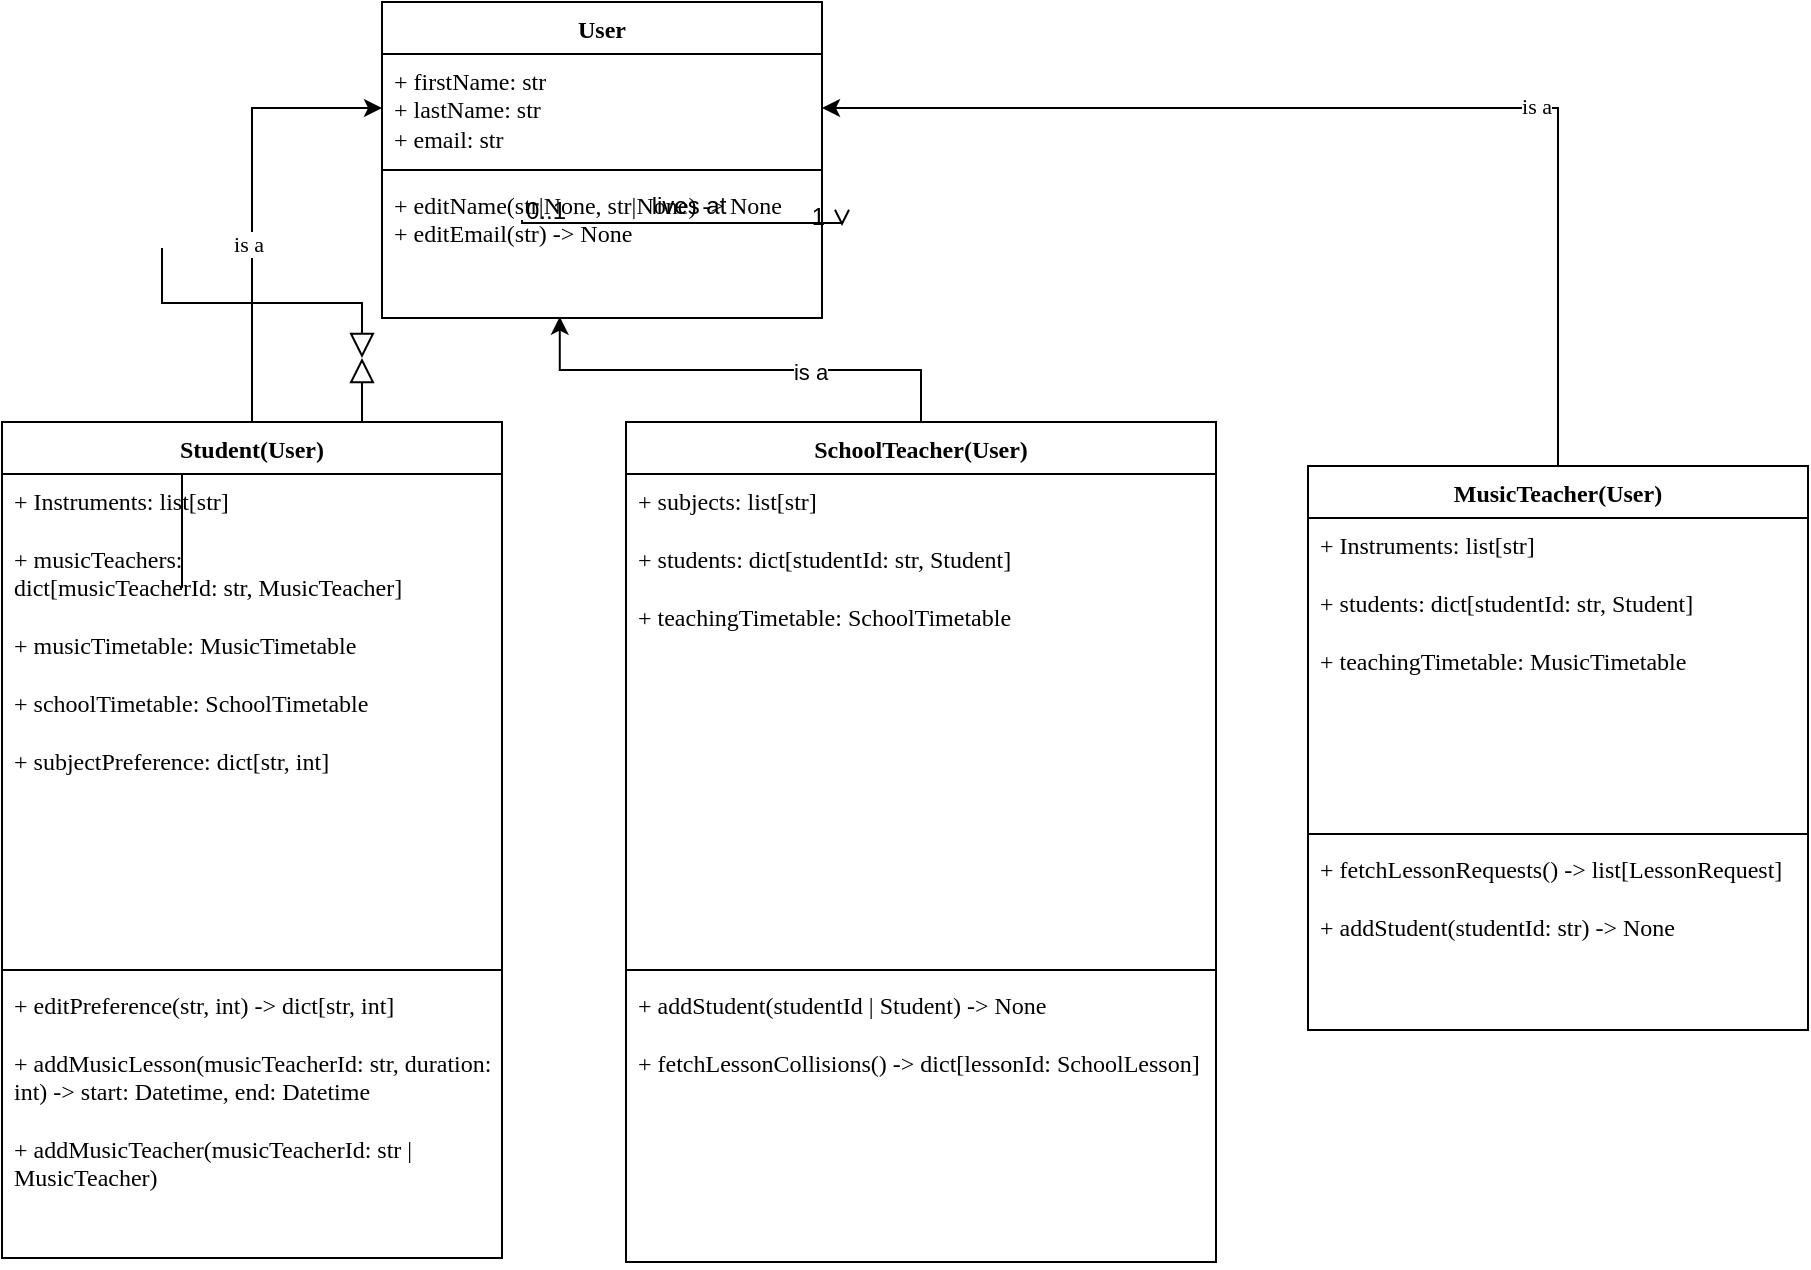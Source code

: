 <mxfile version="26.0.6">
  <diagram id="C5RBs43oDa-KdzZeNtuy" name="Page-1">
    <mxGraphModel dx="1195" dy="713" grid="0" gridSize="10" guides="0" tooltips="1" connect="1" arrows="1" fold="1" page="0" pageScale="1" pageWidth="827" pageHeight="1169" math="0" shadow="0">
      <root>
        <mxCell id="WIyWlLk6GJQsqaUBKTNV-0" />
        <mxCell id="WIyWlLk6GJQsqaUBKTNV-1" parent="WIyWlLk6GJQsqaUBKTNV-0" />
        <mxCell id="zkfFHV4jXpPFQw0GAbJ--12" value="" style="endArrow=block;endSize=10;endFill=0;shadow=0;strokeWidth=1;rounded=0;curved=0;edgeStyle=elbowEdgeStyle;elbow=vertical;" parent="WIyWlLk6GJQsqaUBKTNV-1" source="zkfFHV4jXpPFQw0GAbJ--6" edge="1">
          <mxGeometry width="160" relative="1" as="geometry">
            <mxPoint x="200" y="203" as="sourcePoint" />
            <mxPoint x="300" y="258" as="targetPoint" />
          </mxGeometry>
        </mxCell>
        <mxCell id="zkfFHV4jXpPFQw0GAbJ--16" value="" style="endArrow=block;endSize=10;endFill=0;shadow=0;strokeWidth=1;rounded=0;curved=0;edgeStyle=elbowEdgeStyle;elbow=vertical;" parent="WIyWlLk6GJQsqaUBKTNV-1" source="zkfFHV4jXpPFQw0GAbJ--13" edge="1">
          <mxGeometry width="160" relative="1" as="geometry">
            <mxPoint x="210" y="373" as="sourcePoint" />
            <mxPoint x="300" y="258" as="targetPoint" />
          </mxGeometry>
        </mxCell>
        <mxCell id="zkfFHV4jXpPFQw0GAbJ--26" value="" style="endArrow=open;shadow=0;strokeWidth=1;rounded=0;curved=0;endFill=1;edgeStyle=elbowEdgeStyle;elbow=vertical;" parent="WIyWlLk6GJQsqaUBKTNV-1" target="zkfFHV4jXpPFQw0GAbJ--17" edge="1">
          <mxGeometry x="0.5" y="41" relative="1" as="geometry">
            <mxPoint x="380" y="189" as="sourcePoint" />
            <mxPoint x="540" y="192" as="targetPoint" />
            <mxPoint x="-40" y="32" as="offset" />
          </mxGeometry>
        </mxCell>
        <mxCell id="zkfFHV4jXpPFQw0GAbJ--27" value="0..1" style="resizable=0;align=left;verticalAlign=bottom;labelBackgroundColor=none;fontSize=12;" parent="zkfFHV4jXpPFQw0GAbJ--26" connectable="0" vertex="1">
          <mxGeometry x="-1" relative="1" as="geometry">
            <mxPoint y="4" as="offset" />
          </mxGeometry>
        </mxCell>
        <mxCell id="zkfFHV4jXpPFQw0GAbJ--28" value="1" style="resizable=0;align=right;verticalAlign=bottom;labelBackgroundColor=none;fontSize=12;" parent="zkfFHV4jXpPFQw0GAbJ--26" connectable="0" vertex="1">
          <mxGeometry x="1" relative="1" as="geometry">
            <mxPoint x="-7" y="4" as="offset" />
          </mxGeometry>
        </mxCell>
        <mxCell id="zkfFHV4jXpPFQw0GAbJ--29" value="lives at" style="text;html=1;resizable=0;points=[];;align=center;verticalAlign=middle;labelBackgroundColor=none;rounded=0;shadow=0;strokeWidth=1;fontSize=12;" parent="zkfFHV4jXpPFQw0GAbJ--26" vertex="1" connectable="0">
          <mxGeometry x="0.5" y="49" relative="1" as="geometry">
            <mxPoint x="-38" y="40" as="offset" />
          </mxGeometry>
        </mxCell>
        <mxCell id="nZbwRCZauXKuM4vyhFuO-7" value="User" style="swimlane;fontStyle=1;align=center;verticalAlign=top;childLayout=stackLayout;horizontal=1;startSize=26;horizontalStack=0;resizeParent=1;resizeParentMax=0;resizeLast=0;collapsible=1;marginBottom=0;whiteSpace=wrap;html=1;fontFamily=Lucida Console;" vertex="1" parent="WIyWlLk6GJQsqaUBKTNV-1">
          <mxGeometry x="310" y="80" width="220" height="158" as="geometry">
            <mxRectangle x="390" y="130" width="110" height="30" as="alternateBounds" />
          </mxGeometry>
        </mxCell>
        <mxCell id="nZbwRCZauXKuM4vyhFuO-8" value="&lt;div&gt;+ firstName: str&lt;/div&gt;&lt;div&gt;+ lastName: str&lt;/div&gt;&lt;div&gt;+ email: str&lt;/div&gt;&lt;div&gt;&lt;br&gt;&lt;/div&gt;" style="text;strokeColor=none;fillColor=none;align=left;verticalAlign=top;spacingLeft=4;spacingRight=4;overflow=hidden;rotatable=0;points=[[0,0.5],[1,0.5]];portConstraint=eastwest;whiteSpace=wrap;html=1;fontFamily=Lucida Console;" vertex="1" parent="nZbwRCZauXKuM4vyhFuO-7">
          <mxGeometry y="26" width="220" height="54" as="geometry" />
        </mxCell>
        <mxCell id="nZbwRCZauXKuM4vyhFuO-9" value="" style="line;strokeWidth=1;fillColor=none;align=left;verticalAlign=middle;spacingTop=-1;spacingLeft=3;spacingRight=3;rotatable=0;labelPosition=right;points=[];portConstraint=eastwest;strokeColor=inherit;fontFamily=Lucida Console;" vertex="1" parent="nZbwRCZauXKuM4vyhFuO-7">
          <mxGeometry y="80" width="220" height="8" as="geometry" />
        </mxCell>
        <mxCell id="nZbwRCZauXKuM4vyhFuO-10" value="&lt;div&gt;+ editName(str|None, str|None) -&amp;gt; None&lt;/div&gt;&lt;div&gt;+ editEmail(str) -&amp;gt; None&lt;/div&gt;" style="text;strokeColor=none;fillColor=none;align=left;verticalAlign=top;spacingLeft=4;spacingRight=4;overflow=hidden;rotatable=0;points=[[0,0.5],[1,0.5]];portConstraint=eastwest;whiteSpace=wrap;html=1;fontFamily=Lucida Console;" vertex="1" parent="nZbwRCZauXKuM4vyhFuO-7">
          <mxGeometry y="88" width="220" height="70" as="geometry" />
        </mxCell>
        <mxCell id="nZbwRCZauXKuM4vyhFuO-33" style="edgeStyle=orthogonalEdgeStyle;rounded=0;orthogonalLoop=1;jettySize=auto;html=1;entryX=1;entryY=0.5;entryDx=0;entryDy=0;fontFamily=Lucida Console;" edge="1" parent="WIyWlLk6GJQsqaUBKTNV-1" source="nZbwRCZauXKuM4vyhFuO-11" target="nZbwRCZauXKuM4vyhFuO-8">
          <mxGeometry relative="1" as="geometry" />
        </mxCell>
        <mxCell id="nZbwRCZauXKuM4vyhFuO-35" value="is a" style="edgeLabel;html=1;align=center;verticalAlign=middle;resizable=0;points=[];fontFamily=Lucida Console;" vertex="1" connectable="0" parent="nZbwRCZauXKuM4vyhFuO-33">
          <mxGeometry x="-0.304" y="-1" relative="1" as="geometry">
            <mxPoint as="offset" />
          </mxGeometry>
        </mxCell>
        <mxCell id="nZbwRCZauXKuM4vyhFuO-11" value="MusicTeacher(User)" style="swimlane;fontStyle=1;align=center;verticalAlign=top;childLayout=stackLayout;horizontal=1;startSize=26;horizontalStack=0;resizeParent=1;resizeParentMax=0;resizeLast=0;collapsible=1;marginBottom=0;whiteSpace=wrap;html=1;fontFamily=Lucida Console;" vertex="1" parent="WIyWlLk6GJQsqaUBKTNV-1">
          <mxGeometry x="773" y="312" width="250" height="282" as="geometry">
            <mxRectangle x="390" y="130" width="110" height="30" as="alternateBounds" />
          </mxGeometry>
        </mxCell>
        <mxCell id="nZbwRCZauXKuM4vyhFuO-12" value="&lt;div&gt;+ Instruments: list[str]&lt;/div&gt;&lt;div&gt;&lt;br&gt;&lt;/div&gt;&lt;div&gt;+ students: dict[studentId: str, Student] &lt;/div&gt;&lt;div&gt;&lt;br&gt;&lt;/div&gt;&lt;div&gt;+ teachingTimetable: MusicTimetable&lt;/div&gt;" style="text;strokeColor=none;fillColor=none;align=left;verticalAlign=top;spacingLeft=4;spacingRight=4;overflow=hidden;rotatable=0;points=[[0,0.5],[1,0.5]];portConstraint=eastwest;whiteSpace=wrap;html=1;fontFamily=Lucida Console;" vertex="1" parent="nZbwRCZauXKuM4vyhFuO-11">
          <mxGeometry y="26" width="250" height="154" as="geometry" />
        </mxCell>
        <mxCell id="nZbwRCZauXKuM4vyhFuO-13" value="" style="line;strokeWidth=1;fillColor=none;align=left;verticalAlign=middle;spacingTop=-1;spacingLeft=3;spacingRight=3;rotatable=0;labelPosition=right;points=[];portConstraint=eastwest;strokeColor=inherit;fontFamily=Lucida Console;" vertex="1" parent="nZbwRCZauXKuM4vyhFuO-11">
          <mxGeometry y="180" width="250" height="8" as="geometry" />
        </mxCell>
        <mxCell id="nZbwRCZauXKuM4vyhFuO-14" value="&lt;div&gt;+ fetchLessonRequests() -&amp;gt; list[LessonRequest]&lt;/div&gt;&lt;div&gt;&lt;br&gt;&lt;/div&gt;&lt;div&gt;+ addStudent(studentId: str) -&amp;gt; None&lt;/div&gt;&lt;div&gt;&lt;br&gt;&lt;/div&gt;" style="text;strokeColor=none;fillColor=none;align=left;verticalAlign=top;spacingLeft=4;spacingRight=4;overflow=hidden;rotatable=0;points=[[0,0.5],[1,0.5]];portConstraint=eastwest;whiteSpace=wrap;html=1;fontFamily=Lucida Console;" vertex="1" parent="nZbwRCZauXKuM4vyhFuO-11">
          <mxGeometry y="188" width="250" height="94" as="geometry" />
        </mxCell>
        <mxCell id="nZbwRCZauXKuM4vyhFuO-32" style="edgeStyle=orthogonalEdgeStyle;rounded=0;orthogonalLoop=1;jettySize=auto;html=1;fontFamily=Lucida Console;" edge="1" parent="WIyWlLk6GJQsqaUBKTNV-1" source="nZbwRCZauXKuM4vyhFuO-15" target="nZbwRCZauXKuM4vyhFuO-8">
          <mxGeometry relative="1" as="geometry" />
        </mxCell>
        <mxCell id="nZbwRCZauXKuM4vyhFuO-34" value="is a" style="edgeLabel;html=1;align=center;verticalAlign=middle;resizable=0;points=[];fontFamily=Lucida Console;" vertex="1" connectable="0" parent="nZbwRCZauXKuM4vyhFuO-32">
          <mxGeometry x="-0.198" y="2" relative="1" as="geometry">
            <mxPoint as="offset" />
          </mxGeometry>
        </mxCell>
        <mxCell id="nZbwRCZauXKuM4vyhFuO-15" value="Student(User)" style="swimlane;fontStyle=1;align=center;verticalAlign=top;childLayout=stackLayout;horizontal=1;startSize=26;horizontalStack=0;resizeParent=1;resizeParentMax=0;resizeLast=0;collapsible=1;marginBottom=0;whiteSpace=wrap;html=1;fontFamily=Lucida Console;" vertex="1" parent="WIyWlLk6GJQsqaUBKTNV-1">
          <mxGeometry x="120" y="290" width="250" height="418" as="geometry">
            <mxRectangle x="390" y="130" width="110" height="30" as="alternateBounds" />
          </mxGeometry>
        </mxCell>
        <mxCell id="nZbwRCZauXKuM4vyhFuO-16" value="&lt;div&gt;+ Instruments: list[str]&lt;br&gt;&lt;/div&gt;&lt;div&gt;&lt;br&gt;&lt;/div&gt;&lt;div&gt;+ musicTeachers:&lt;/div&gt;&lt;div&gt;dict[musicTeacherId: str, MusicTeacher]&lt;/div&gt;&lt;div&gt;&lt;br&gt;&lt;/div&gt;&lt;div&gt;+ musicTimetable: MusicTimetable&lt;br&gt;&lt;/div&gt;&lt;div&gt;&lt;br&gt;&lt;/div&gt;&lt;div&gt;+ schoolTimetable: SchoolTimetable&lt;/div&gt;&lt;div&gt;&lt;br&gt;&lt;/div&gt;&lt;div&gt;+ subjectPreference: dict[str, int]&lt;/div&gt;" style="text;strokeColor=none;fillColor=none;align=left;verticalAlign=top;spacingLeft=4;spacingRight=4;overflow=hidden;rotatable=0;points=[[0,0.5],[1,0.5]];portConstraint=eastwest;whiteSpace=wrap;html=1;fontFamily=Lucida Console;" vertex="1" parent="nZbwRCZauXKuM4vyhFuO-15">
          <mxGeometry y="26" width="250" height="244" as="geometry" />
        </mxCell>
        <mxCell id="nZbwRCZauXKuM4vyhFuO-17" value="" style="line;strokeWidth=1;fillColor=none;align=left;verticalAlign=middle;spacingTop=-1;spacingLeft=3;spacingRight=3;rotatable=0;labelPosition=right;points=[];portConstraint=eastwest;strokeColor=inherit;fontFamily=Lucida Console;" vertex="1" parent="nZbwRCZauXKuM4vyhFuO-15">
          <mxGeometry y="270" width="250" height="8" as="geometry" />
        </mxCell>
        <mxCell id="nZbwRCZauXKuM4vyhFuO-18" value="&lt;div&gt;+ editPreference(str, int) -&amp;gt; dict[str, int]&lt;/div&gt;&lt;div&gt;&lt;br&gt;&lt;/div&gt;&lt;div&gt;+ addMusicLesson(musicTeacherId: str, duration: int) -&amp;gt; start: Datetime, end: Datetime&lt;/div&gt;&lt;div&gt;&lt;br&gt;&lt;/div&gt;&lt;div&gt;+ addMusicTeacher(musicTeacherId: str | MusicTeacher)&lt;br&gt;&lt;/div&gt;" style="text;strokeColor=none;fillColor=none;align=left;verticalAlign=top;spacingLeft=4;spacingRight=4;overflow=hidden;rotatable=0;points=[[0,0.5],[1,0.5]];portConstraint=eastwest;whiteSpace=wrap;html=1;fontFamily=Lucida Console;" vertex="1" parent="nZbwRCZauXKuM4vyhFuO-15">
          <mxGeometry y="278" width="250" height="140" as="geometry" />
        </mxCell>
        <mxCell id="nZbwRCZauXKuM4vyhFuO-36" value="SchoolTeacher(User)" style="swimlane;fontStyle=1;align=center;verticalAlign=top;childLayout=stackLayout;horizontal=1;startSize=26;horizontalStack=0;resizeParent=1;resizeParentMax=0;resizeLast=0;collapsible=1;marginBottom=0;whiteSpace=wrap;html=1;fontFamily=Lucida Console;" vertex="1" parent="WIyWlLk6GJQsqaUBKTNV-1">
          <mxGeometry x="432" y="290" width="295" height="420" as="geometry" />
        </mxCell>
        <mxCell id="nZbwRCZauXKuM4vyhFuO-37" value="&lt;div&gt;+ subjects: list[str]&lt;/div&gt;&lt;div&gt;&lt;br&gt;&lt;/div&gt;&lt;div&gt;+ students: dict[studentId: str, Student]&lt;/div&gt;&lt;div&gt;&lt;br&gt;&lt;/div&gt;&lt;div&gt;+ teachingTimetable: SchoolTimetable&lt;/div&gt;&lt;div&gt;&lt;br&gt;&lt;/div&gt;" style="text;strokeColor=none;fillColor=none;align=left;verticalAlign=top;spacingLeft=4;spacingRight=4;overflow=hidden;rotatable=0;points=[[0,0.5],[1,0.5]];portConstraint=eastwest;whiteSpace=wrap;html=1;fontFamily=Lucida Console;" vertex="1" parent="nZbwRCZauXKuM4vyhFuO-36">
          <mxGeometry y="26" width="295" height="244" as="geometry" />
        </mxCell>
        <mxCell id="nZbwRCZauXKuM4vyhFuO-38" value="" style="line;strokeWidth=1;fillColor=none;align=left;verticalAlign=middle;spacingTop=-1;spacingLeft=3;spacingRight=3;rotatable=0;labelPosition=right;points=[];portConstraint=eastwest;strokeColor=inherit;fontFamily=Lucida Console;" vertex="1" parent="nZbwRCZauXKuM4vyhFuO-36">
          <mxGeometry y="270" width="295" height="8" as="geometry" />
        </mxCell>
        <mxCell id="nZbwRCZauXKuM4vyhFuO-39" value="&lt;div&gt;+ addStudent(studentId | Student) -&amp;gt; None&lt;/div&gt;&lt;div&gt;&lt;br&gt;&lt;/div&gt;&lt;div&gt;+ fetchLessonCollisions() -&amp;gt; dict[lessonId: SchoolLesson]&lt;br&gt;&lt;/div&gt;" style="text;strokeColor=none;fillColor=none;align=left;verticalAlign=top;spacingLeft=4;spacingRight=4;overflow=hidden;rotatable=0;points=[[0,0.5],[1,0.5]];portConstraint=eastwest;whiteSpace=wrap;html=1;fontFamily=Lucida Console;" vertex="1" parent="nZbwRCZauXKuM4vyhFuO-36">
          <mxGeometry y="278" width="295" height="142" as="geometry" />
        </mxCell>
        <mxCell id="nZbwRCZauXKuM4vyhFuO-41" style="edgeStyle=orthogonalEdgeStyle;rounded=0;orthogonalLoop=1;jettySize=auto;html=1;entryX=0.404;entryY=0.991;entryDx=0;entryDy=0;entryPerimeter=0;fontFamily=Lucida Console;" edge="1" parent="WIyWlLk6GJQsqaUBKTNV-1" source="nZbwRCZauXKuM4vyhFuO-36" target="nZbwRCZauXKuM4vyhFuO-10">
          <mxGeometry relative="1" as="geometry" />
        </mxCell>
        <mxCell id="nZbwRCZauXKuM4vyhFuO-42" value="is a" style="edgeLabel;html=1;align=center;verticalAlign=middle;resizable=0;points=[];" vertex="1" connectable="0" parent="nZbwRCZauXKuM4vyhFuO-41">
          <mxGeometry x="-0.302" y="1" relative="1" as="geometry">
            <mxPoint as="offset" />
          </mxGeometry>
        </mxCell>
      </root>
    </mxGraphModel>
  </diagram>
</mxfile>
